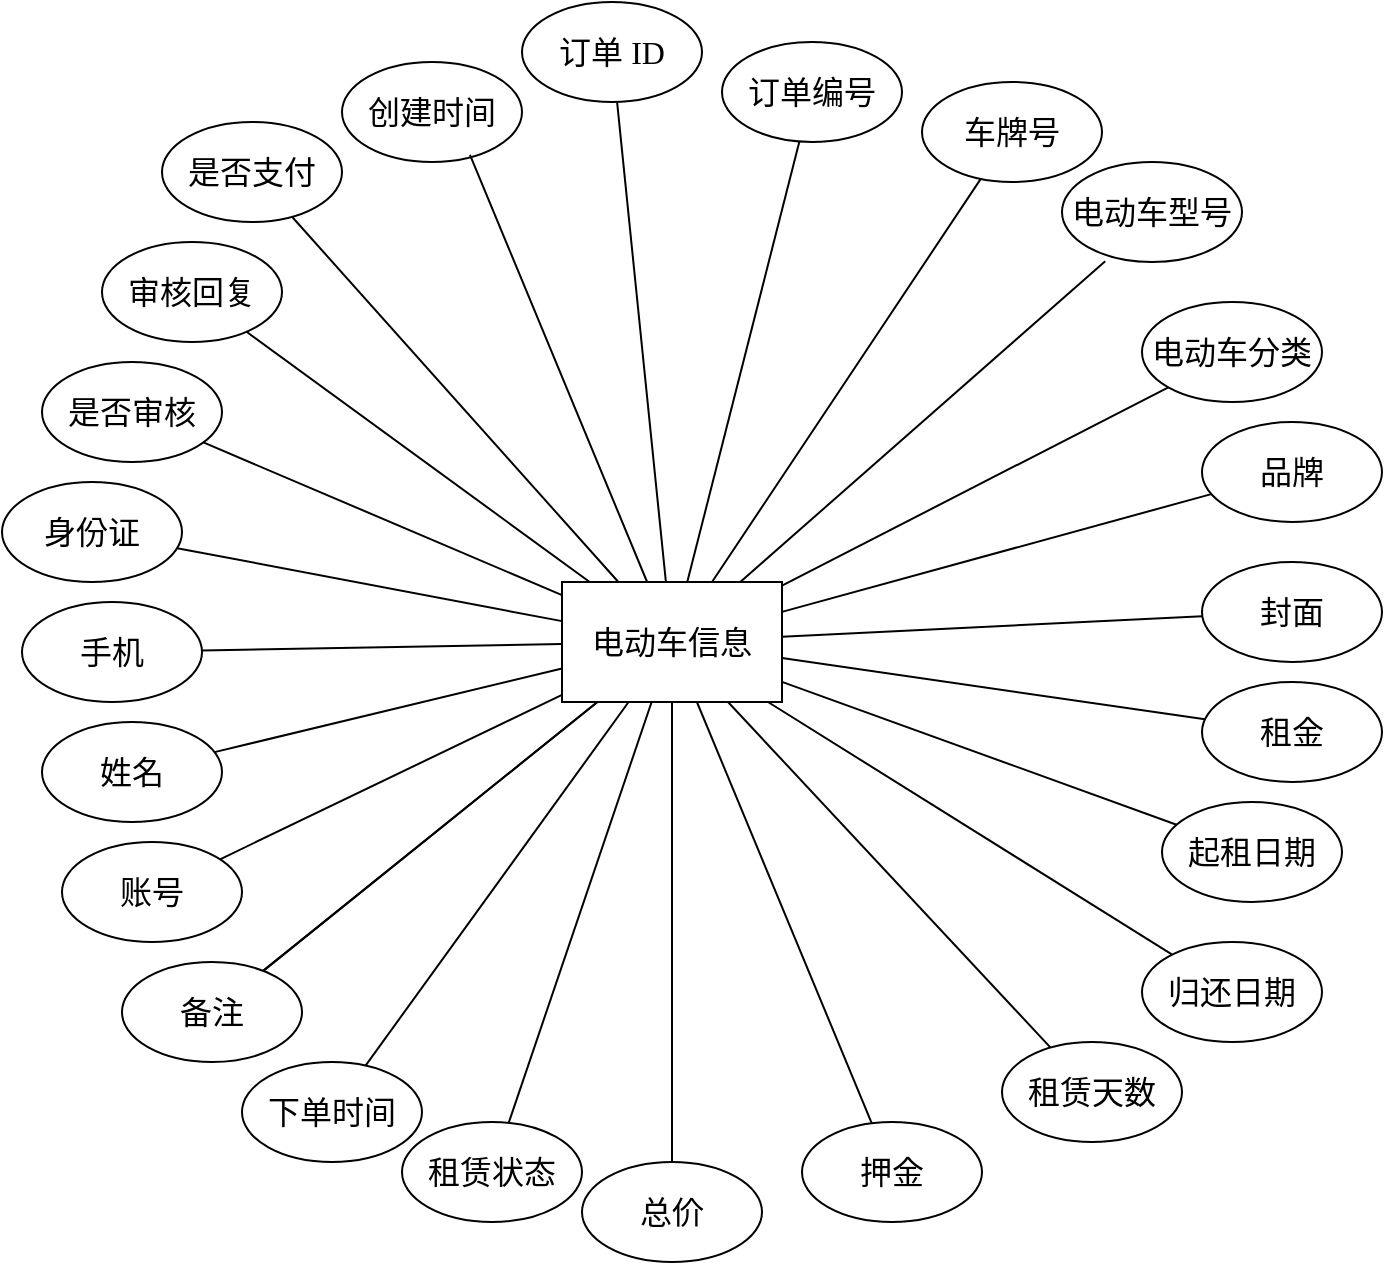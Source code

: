 <mxfile version="27.1.3">
  <diagram name="第 1 页" id="SNnUAwdkBXaZDfroSAXm">
    <mxGraphModel dx="1546" dy="836" grid="1" gridSize="10" guides="1" tooltips="1" connect="1" arrows="1" fold="1" page="1" pageScale="1" pageWidth="1200" pageHeight="1920" math="0" shadow="0">
      <root>
        <mxCell id="0" />
        <mxCell id="1" parent="0" />
        <mxCell id="qFn1gYB5s_-sQzseoCl5-25" style="rounded=0;orthogonalLoop=1;jettySize=auto;html=1;endArrow=none;startFill=0;fontFamily=宋体;fontSize=16;" parent="1" source="qFn1gYB5s_-sQzseoCl5-1" target="qFn1gYB5s_-sQzseoCl5-6" edge="1">
          <mxGeometry relative="1" as="geometry" />
        </mxCell>
        <mxCell id="qFn1gYB5s_-sQzseoCl5-26" style="rounded=0;orthogonalLoop=1;jettySize=auto;html=1;endArrow=none;startFill=0;fontFamily=宋体;fontSize=16;" parent="1" source="qFn1gYB5s_-sQzseoCl5-1" target="qFn1gYB5s_-sQzseoCl5-20" edge="1">
          <mxGeometry relative="1" as="geometry" />
        </mxCell>
        <mxCell id="qFn1gYB5s_-sQzseoCl5-27" style="rounded=0;orthogonalLoop=1;jettySize=auto;html=1;endArrow=none;startFill=0;fontFamily=宋体;fontSize=16;" parent="1" source="qFn1gYB5s_-sQzseoCl5-1" target="qFn1gYB5s_-sQzseoCl5-7" edge="1">
          <mxGeometry relative="1" as="geometry" />
        </mxCell>
        <mxCell id="qFn1gYB5s_-sQzseoCl5-29" style="rounded=0;orthogonalLoop=1;jettySize=auto;html=1;entryX=0;entryY=1;entryDx=0;entryDy=0;endArrow=none;startFill=0;fontFamily=宋体;fontSize=16;" parent="1" source="qFn1gYB5s_-sQzseoCl5-1" target="qFn1gYB5s_-sQzseoCl5-9" edge="1">
          <mxGeometry relative="1" as="geometry" />
        </mxCell>
        <mxCell id="qFn1gYB5s_-sQzseoCl5-30" style="rounded=0;orthogonalLoop=1;jettySize=auto;html=1;endArrow=none;startFill=0;fontFamily=宋体;fontSize=16;" parent="1" source="qFn1gYB5s_-sQzseoCl5-1" target="qFn1gYB5s_-sQzseoCl5-22" edge="1">
          <mxGeometry relative="1" as="geometry" />
        </mxCell>
        <mxCell id="qFn1gYB5s_-sQzseoCl5-31" style="rounded=0;orthogonalLoop=1;jettySize=auto;html=1;endArrow=none;startFill=0;fontFamily=宋体;fontSize=16;" parent="1" source="qFn1gYB5s_-sQzseoCl5-1" target="qFn1gYB5s_-sQzseoCl5-10" edge="1">
          <mxGeometry relative="1" as="geometry" />
        </mxCell>
        <mxCell id="qFn1gYB5s_-sQzseoCl5-32" style="rounded=0;orthogonalLoop=1;jettySize=auto;html=1;endArrow=none;startFill=0;fontFamily=宋体;fontSize=16;" parent="1" source="qFn1gYB5s_-sQzseoCl5-1" target="qFn1gYB5s_-sQzseoCl5-11" edge="1">
          <mxGeometry relative="1" as="geometry" />
        </mxCell>
        <mxCell id="qFn1gYB5s_-sQzseoCl5-33" style="rounded=0;orthogonalLoop=1;jettySize=auto;html=1;endArrow=none;startFill=0;fontFamily=宋体;fontSize=16;" parent="1" source="qFn1gYB5s_-sQzseoCl5-1" target="qFn1gYB5s_-sQzseoCl5-12" edge="1">
          <mxGeometry relative="1" as="geometry" />
        </mxCell>
        <mxCell id="qFn1gYB5s_-sQzseoCl5-34" style="rounded=0;orthogonalLoop=1;jettySize=auto;html=1;endArrow=none;startFill=0;fontFamily=宋体;fontSize=16;" parent="1" source="qFn1gYB5s_-sQzseoCl5-1" target="qFn1gYB5s_-sQzseoCl5-13" edge="1">
          <mxGeometry relative="1" as="geometry" />
        </mxCell>
        <mxCell id="qFn1gYB5s_-sQzseoCl5-35" style="rounded=0;orthogonalLoop=1;jettySize=auto;html=1;endArrow=none;startFill=0;fontFamily=宋体;fontSize=16;" parent="1" source="qFn1gYB5s_-sQzseoCl5-1" target="qFn1gYB5s_-sQzseoCl5-14" edge="1">
          <mxGeometry relative="1" as="geometry" />
        </mxCell>
        <mxCell id="qFn1gYB5s_-sQzseoCl5-36" style="rounded=0;orthogonalLoop=1;jettySize=auto;html=1;endArrow=none;startFill=0;fontFamily=宋体;fontSize=16;" parent="1" source="qFn1gYB5s_-sQzseoCl5-1" target="qFn1gYB5s_-sQzseoCl5-15" edge="1">
          <mxGeometry relative="1" as="geometry" />
        </mxCell>
        <mxCell id="qFn1gYB5s_-sQzseoCl5-37" style="rounded=0;orthogonalLoop=1;jettySize=auto;html=1;endArrow=none;startFill=0;fontFamily=宋体;fontSize=16;" parent="1" source="qFn1gYB5s_-sQzseoCl5-1" target="qFn1gYB5s_-sQzseoCl5-16" edge="1">
          <mxGeometry relative="1" as="geometry" />
        </mxCell>
        <mxCell id="qFn1gYB5s_-sQzseoCl5-38" style="rounded=0;orthogonalLoop=1;jettySize=auto;html=1;endArrow=none;startFill=0;fontFamily=宋体;fontSize=16;" parent="1" source="qFn1gYB5s_-sQzseoCl5-1" target="qFn1gYB5s_-sQzseoCl5-17" edge="1">
          <mxGeometry relative="1" as="geometry" />
        </mxCell>
        <mxCell id="qFn1gYB5s_-sQzseoCl5-39" style="rounded=0;orthogonalLoop=1;jettySize=auto;html=1;endArrow=none;startFill=0;fontFamily=宋体;fontSize=16;" parent="1" source="qFn1gYB5s_-sQzseoCl5-1" target="qFn1gYB5s_-sQzseoCl5-18" edge="1">
          <mxGeometry relative="1" as="geometry" />
        </mxCell>
        <mxCell id="qFn1gYB5s_-sQzseoCl5-41" style="rounded=0;orthogonalLoop=1;jettySize=auto;html=1;endArrow=none;startFill=0;fontFamily=宋体;fontSize=16;" parent="1" source="qFn1gYB5s_-sQzseoCl5-1" target="qFn1gYB5s_-sQzseoCl5-4" edge="1">
          <mxGeometry relative="1" as="geometry" />
        </mxCell>
        <mxCell id="qFn1gYB5s_-sQzseoCl5-42" style="rounded=0;orthogonalLoop=1;jettySize=auto;html=1;endArrow=none;startFill=0;fontFamily=宋体;fontSize=16;" parent="1" source="qFn1gYB5s_-sQzseoCl5-1" target="qFn1gYB5s_-sQzseoCl5-19" edge="1">
          <mxGeometry relative="1" as="geometry" />
        </mxCell>
        <mxCell id="qFn1gYB5s_-sQzseoCl5-43" style="rounded=0;orthogonalLoop=1;jettySize=auto;html=1;endArrow=none;startFill=0;fontFamily=宋体;fontSize=16;" parent="1" source="qFn1gYB5s_-sQzseoCl5-1" target="qFn1gYB5s_-sQzseoCl5-3" edge="1">
          <mxGeometry relative="1" as="geometry" />
        </mxCell>
        <mxCell id="qFn1gYB5s_-sQzseoCl5-45" style="rounded=0;orthogonalLoop=1;jettySize=auto;html=1;endArrow=none;startFill=0;fontFamily=宋体;fontSize=16;" parent="1" source="qFn1gYB5s_-sQzseoCl5-1" target="qFn1gYB5s_-sQzseoCl5-2" edge="1">
          <mxGeometry relative="1" as="geometry" />
        </mxCell>
        <mxCell id="qFn1gYB5s_-sQzseoCl5-46" style="rounded=0;orthogonalLoop=1;jettySize=auto;html=1;endArrow=none;startFill=0;fontFamily=宋体;fontSize=16;" parent="1" source="qFn1gYB5s_-sQzseoCl5-1" target="qFn1gYB5s_-sQzseoCl5-21" edge="1">
          <mxGeometry relative="1" as="geometry" />
        </mxCell>
        <mxCell id="qFn1gYB5s_-sQzseoCl5-47" style="rounded=0;orthogonalLoop=1;jettySize=auto;html=1;endArrow=none;startFill=0;fontFamily=宋体;fontSize=16;" parent="1" source="qFn1gYB5s_-sQzseoCl5-1" target="qFn1gYB5s_-sQzseoCl5-18" edge="1">
          <mxGeometry relative="1" as="geometry" />
        </mxCell>
        <mxCell id="qFn1gYB5s_-sQzseoCl5-49" style="rounded=0;orthogonalLoop=1;jettySize=auto;html=1;endArrow=none;startFill=0;fontFamily=宋体;fontSize=16;" parent="1" source="qFn1gYB5s_-sQzseoCl5-1" target="qFn1gYB5s_-sQzseoCl5-23" edge="1">
          <mxGeometry relative="1" as="geometry" />
        </mxCell>
        <mxCell id="fnJE5hZN3UuU3zBri2Ej-3" style="rounded=0;orthogonalLoop=1;jettySize=auto;html=1;endArrow=none;startFill=0;" edge="1" parent="1" source="qFn1gYB5s_-sQzseoCl5-1" target="fnJE5hZN3UuU3zBri2Ej-2">
          <mxGeometry relative="1" as="geometry" />
        </mxCell>
        <mxCell id="fnJE5hZN3UuU3zBri2Ej-4" style="rounded=0;orthogonalLoop=1;jettySize=auto;html=1;endArrow=none;startFill=0;" edge="1" parent="1" source="qFn1gYB5s_-sQzseoCl5-1" target="fnJE5hZN3UuU3zBri2Ej-1">
          <mxGeometry relative="1" as="geometry" />
        </mxCell>
        <mxCell id="qFn1gYB5s_-sQzseoCl5-1" value="电动车信息" style="rounded=0;whiteSpace=wrap;html=1;fontFamily=宋体;fontSize=16;" parent="1" vertex="1">
          <mxGeometry x="550" y="350" width="110" height="60" as="geometry" />
        </mxCell>
        <mxCell id="qFn1gYB5s_-sQzseoCl5-2" value="&lt;p class=&quot;MsoNormal&quot;&gt;&lt;span style=&quot;font-size: 12pt;&quot;&gt;姓名&lt;/span&gt;&lt;/p&gt;" style="ellipse;whiteSpace=wrap;html=1;fontFamily=宋体;fontSize=16;" parent="1" vertex="1">
          <mxGeometry x="290" y="420" width="90" height="50" as="geometry" />
        </mxCell>
        <mxCell id="qFn1gYB5s_-sQzseoCl5-3" value="&lt;p class=&quot;MsoNormal&quot;&gt;&lt;span style=&quot;font-size: 12pt;&quot;&gt;身份证&lt;/span&gt;&lt;/p&gt;" style="ellipse;whiteSpace=wrap;html=1;fontFamily=宋体;fontSize=16;" parent="1" vertex="1">
          <mxGeometry x="270" y="300" width="90" height="50" as="geometry" />
        </mxCell>
        <mxCell id="qFn1gYB5s_-sQzseoCl5-4" value="&lt;p class=&quot;MsoNormal&quot;&gt;&lt;span style=&quot;font-size: 12pt;&quot;&gt;审核回复&lt;/span&gt;&lt;/p&gt;" style="ellipse;whiteSpace=wrap;html=1;fontFamily=宋体;fontSize=16;" parent="1" vertex="1">
          <mxGeometry x="320" y="180" width="90" height="50" as="geometry" />
        </mxCell>
        <mxCell id="qFn1gYB5s_-sQzseoCl5-5" value="&lt;p class=&quot;MsoNormal&quot;&gt;&lt;span style=&quot;font-size: 12pt;&quot;&gt;创建时间&lt;/span&gt;&lt;/p&gt;" style="ellipse;whiteSpace=wrap;html=1;fontFamily=宋体;fontSize=16;" parent="1" vertex="1">
          <mxGeometry x="440" y="90" width="90" height="50" as="geometry" />
        </mxCell>
        <mxCell id="qFn1gYB5s_-sQzseoCl5-6" value="&lt;p class=&quot;MsoNormal&quot;&gt;&lt;span style=&quot;font-size: 12pt;&quot;&gt;&lt;font face=&quot;宋体&quot;&gt;订单&lt;/font&gt; &lt;font face=&quot;宋体&quot;&gt;ID&lt;/font&gt;&lt;/span&gt;&lt;/p&gt;" style="ellipse;whiteSpace=wrap;html=1;fontFamily=宋体;fontSize=16;" parent="1" vertex="1">
          <mxGeometry x="530" y="60" width="90" height="50" as="geometry" />
        </mxCell>
        <mxCell id="qFn1gYB5s_-sQzseoCl5-7" value="&lt;p class=&quot;MsoNormal&quot;&gt;&lt;span style=&quot;font-size: 12pt;&quot;&gt;车牌号&lt;/span&gt;&lt;/p&gt;" style="ellipse;whiteSpace=wrap;html=1;fontFamily=宋体;fontSize=16;" parent="1" vertex="1">
          <mxGeometry x="730" y="100" width="90" height="50" as="geometry" />
        </mxCell>
        <mxCell id="qFn1gYB5s_-sQzseoCl5-8" value="&lt;p class=&quot;MsoNormal&quot;&gt;&lt;span style=&quot;font-size: 12pt;&quot;&gt;电动车型号&lt;/span&gt;&lt;/p&gt;" style="ellipse;whiteSpace=wrap;html=1;fontFamily=宋体;fontSize=16;" parent="1" vertex="1">
          <mxGeometry x="800" y="140" width="90" height="50" as="geometry" />
        </mxCell>
        <mxCell id="qFn1gYB5s_-sQzseoCl5-9" value="&lt;p class=&quot;MsoNormal&quot;&gt;&lt;span style=&quot;font-size: 12pt;&quot;&gt;电动车分类&lt;/span&gt;&lt;/p&gt;" style="ellipse;whiteSpace=wrap;html=1;fontFamily=宋体;fontSize=16;" parent="1" vertex="1">
          <mxGeometry x="840" y="210" width="90" height="50" as="geometry" />
        </mxCell>
        <mxCell id="qFn1gYB5s_-sQzseoCl5-10" value="&lt;p class=&quot;MsoNormal&quot;&gt;&lt;span style=&quot;font-size: 12pt;&quot;&gt;封面&lt;/span&gt;&lt;/p&gt;" style="ellipse;whiteSpace=wrap;html=1;fontFamily=宋体;fontSize=16;" parent="1" vertex="1">
          <mxGeometry x="870" y="340" width="90" height="50" as="geometry" />
        </mxCell>
        <mxCell id="qFn1gYB5s_-sQzseoCl5-11" value="&lt;p class=&quot;MsoNormal&quot;&gt;&lt;span style=&quot;font-size: 12pt;&quot;&gt;租金&lt;/span&gt;&lt;/p&gt;" style="ellipse;whiteSpace=wrap;html=1;fontFamily=宋体;fontSize=16;" parent="1" vertex="1">
          <mxGeometry x="870" y="400" width="90" height="50" as="geometry" />
        </mxCell>
        <mxCell id="qFn1gYB5s_-sQzseoCl5-12" value="&lt;p class=&quot;MsoNormal&quot;&gt;&lt;span style=&quot;font-size: 12pt;&quot;&gt;起租日期&lt;/span&gt;&lt;/p&gt;" style="ellipse;whiteSpace=wrap;html=1;fontFamily=宋体;fontSize=16;" parent="1" vertex="1">
          <mxGeometry x="850" y="460" width="90" height="50" as="geometry" />
        </mxCell>
        <mxCell id="qFn1gYB5s_-sQzseoCl5-13" value="&lt;p class=&quot;MsoNormal&quot;&gt;&lt;span style=&quot;font-size: 12pt;&quot;&gt;归还日期&lt;/span&gt;&lt;/p&gt;" style="ellipse;whiteSpace=wrap;html=1;fontFamily=宋体;fontSize=16;" parent="1" vertex="1">
          <mxGeometry x="840" y="530" width="90" height="50" as="geometry" />
        </mxCell>
        <mxCell id="qFn1gYB5s_-sQzseoCl5-14" value="&lt;p class=&quot;MsoNormal&quot;&gt;&lt;span style=&quot;font-size: 12pt;&quot;&gt;押金&lt;/span&gt;&lt;/p&gt;" style="ellipse;whiteSpace=wrap;html=1;fontFamily=宋体;fontSize=16;" parent="1" vertex="1">
          <mxGeometry x="670" y="620" width="90" height="50" as="geometry" />
        </mxCell>
        <mxCell id="qFn1gYB5s_-sQzseoCl5-15" value="&lt;p class=&quot;MsoNormal&quot;&gt;&lt;span style=&quot;font-size: 12pt;&quot;&gt;总价&lt;/span&gt;&lt;/p&gt;" style="ellipse;whiteSpace=wrap;html=1;fontFamily=宋体;fontSize=16;" parent="1" vertex="1">
          <mxGeometry x="560" y="640" width="90" height="50" as="geometry" />
        </mxCell>
        <mxCell id="qFn1gYB5s_-sQzseoCl5-16" value="&lt;p class=&quot;MsoNormal&quot;&gt;&lt;span style=&quot;font-size: 12pt;&quot;&gt;租赁状态&lt;/span&gt;&lt;/p&gt;" style="ellipse;whiteSpace=wrap;html=1;fontFamily=宋体;fontSize=16;" parent="1" vertex="1">
          <mxGeometry x="470" y="620" width="90" height="50" as="geometry" />
        </mxCell>
        <mxCell id="qFn1gYB5s_-sQzseoCl5-17" value="&lt;p class=&quot;MsoNormal&quot;&gt;&lt;span style=&quot;font-size: 12pt;&quot;&gt;下单时间&lt;/span&gt;&lt;/p&gt;" style="ellipse;whiteSpace=wrap;html=1;fontFamily=宋体;fontSize=16;" parent="1" vertex="1">
          <mxGeometry x="390" y="590" width="90" height="50" as="geometry" />
        </mxCell>
        <mxCell id="qFn1gYB5s_-sQzseoCl5-18" value="&lt;p class=&quot;MsoNormal&quot;&gt;&lt;span style=&quot;font-size: 12pt;&quot;&gt;备注&lt;/span&gt;&lt;/p&gt;" style="ellipse;whiteSpace=wrap;html=1;fontFamily=宋体;fontSize=16;" parent="1" vertex="1">
          <mxGeometry x="330" y="540" width="90" height="50" as="geometry" />
        </mxCell>
        <mxCell id="qFn1gYB5s_-sQzseoCl5-19" value="&lt;p class=&quot;MsoNormal&quot;&gt;&lt;span style=&quot;font-size: 12pt;&quot;&gt;是否审核&lt;/span&gt;&lt;/p&gt;" style="ellipse;whiteSpace=wrap;html=1;fontFamily=宋体;fontSize=16;" parent="1" vertex="1">
          <mxGeometry x="290" y="240" width="90" height="50" as="geometry" />
        </mxCell>
        <mxCell id="qFn1gYB5s_-sQzseoCl5-20" value="&lt;p class=&quot;MsoNormal&quot;&gt;&lt;span style=&quot;font-size: 12pt;&quot;&gt;订单编号&lt;/span&gt;&lt;/p&gt;" style="ellipse;whiteSpace=wrap;html=1;fontFamily=宋体;fontSize=16;" parent="1" vertex="1">
          <mxGeometry x="630" y="80" width="90" height="50" as="geometry" />
        </mxCell>
        <mxCell id="qFn1gYB5s_-sQzseoCl5-21" value="&lt;p class=&quot;MsoNormal&quot;&gt;&lt;span style=&quot;font-size: 12pt;&quot;&gt;账号&lt;/span&gt;&lt;/p&gt;" style="ellipse;whiteSpace=wrap;html=1;fontFamily=宋体;fontSize=16;" parent="1" vertex="1">
          <mxGeometry x="300" y="480" width="90" height="50" as="geometry" />
        </mxCell>
        <mxCell id="qFn1gYB5s_-sQzseoCl5-22" value="&lt;p class=&quot;MsoNormal&quot;&gt;&lt;span style=&quot;font-size: 12pt;&quot;&gt;品牌&lt;/span&gt;&lt;/p&gt;" style="ellipse;whiteSpace=wrap;html=1;fontFamily=宋体;fontSize=16;" parent="1" vertex="1">
          <mxGeometry x="870" y="270" width="90" height="50" as="geometry" />
        </mxCell>
        <mxCell id="qFn1gYB5s_-sQzseoCl5-23" value="&lt;p class=&quot;MsoNormal&quot;&gt;&lt;span style=&quot;font-size: 12pt;&quot;&gt;手机&lt;/span&gt;&lt;/p&gt;" style="ellipse;whiteSpace=wrap;html=1;fontFamily=宋体;fontSize=16;" parent="1" vertex="1">
          <mxGeometry x="280" y="360" width="90" height="50" as="geometry" />
        </mxCell>
        <mxCell id="qFn1gYB5s_-sQzseoCl5-28" style="rounded=0;orthogonalLoop=1;jettySize=auto;html=1;entryX=0.24;entryY=0.992;entryDx=0;entryDy=0;entryPerimeter=0;endArrow=none;startFill=0;fontFamily=宋体;fontSize=16;" parent="1" source="qFn1gYB5s_-sQzseoCl5-1" target="qFn1gYB5s_-sQzseoCl5-8" edge="1">
          <mxGeometry relative="1" as="geometry" />
        </mxCell>
        <mxCell id="qFn1gYB5s_-sQzseoCl5-40" style="rounded=0;orthogonalLoop=1;jettySize=auto;html=1;entryX=0.711;entryY=0.928;entryDx=0;entryDy=0;entryPerimeter=0;endArrow=none;startFill=0;fontFamily=宋体;fontSize=16;" parent="1" source="qFn1gYB5s_-sQzseoCl5-1" target="qFn1gYB5s_-sQzseoCl5-5" edge="1">
          <mxGeometry relative="1" as="geometry" />
        </mxCell>
        <mxCell id="fnJE5hZN3UuU3zBri2Ej-1" value="&lt;p class=&quot;MsoNormal&quot;&gt;&lt;span style=&quot;font-size: 12pt;&quot;&gt;租赁天数&lt;/span&gt;&lt;/p&gt;" style="ellipse;whiteSpace=wrap;html=1;fontFamily=宋体;fontSize=16;" vertex="1" parent="1">
          <mxGeometry x="770" y="580" width="90" height="50" as="geometry" />
        </mxCell>
        <mxCell id="fnJE5hZN3UuU3zBri2Ej-2" value="&lt;p class=&quot;MsoNormal&quot;&gt;&lt;span style=&quot;font-size: 12pt;&quot;&gt;是否支付&lt;/span&gt;&lt;/p&gt;" style="ellipse;whiteSpace=wrap;html=1;fontFamily=宋体;fontSize=16;" vertex="1" parent="1">
          <mxGeometry x="350" y="120" width="90" height="50" as="geometry" />
        </mxCell>
      </root>
    </mxGraphModel>
  </diagram>
</mxfile>
